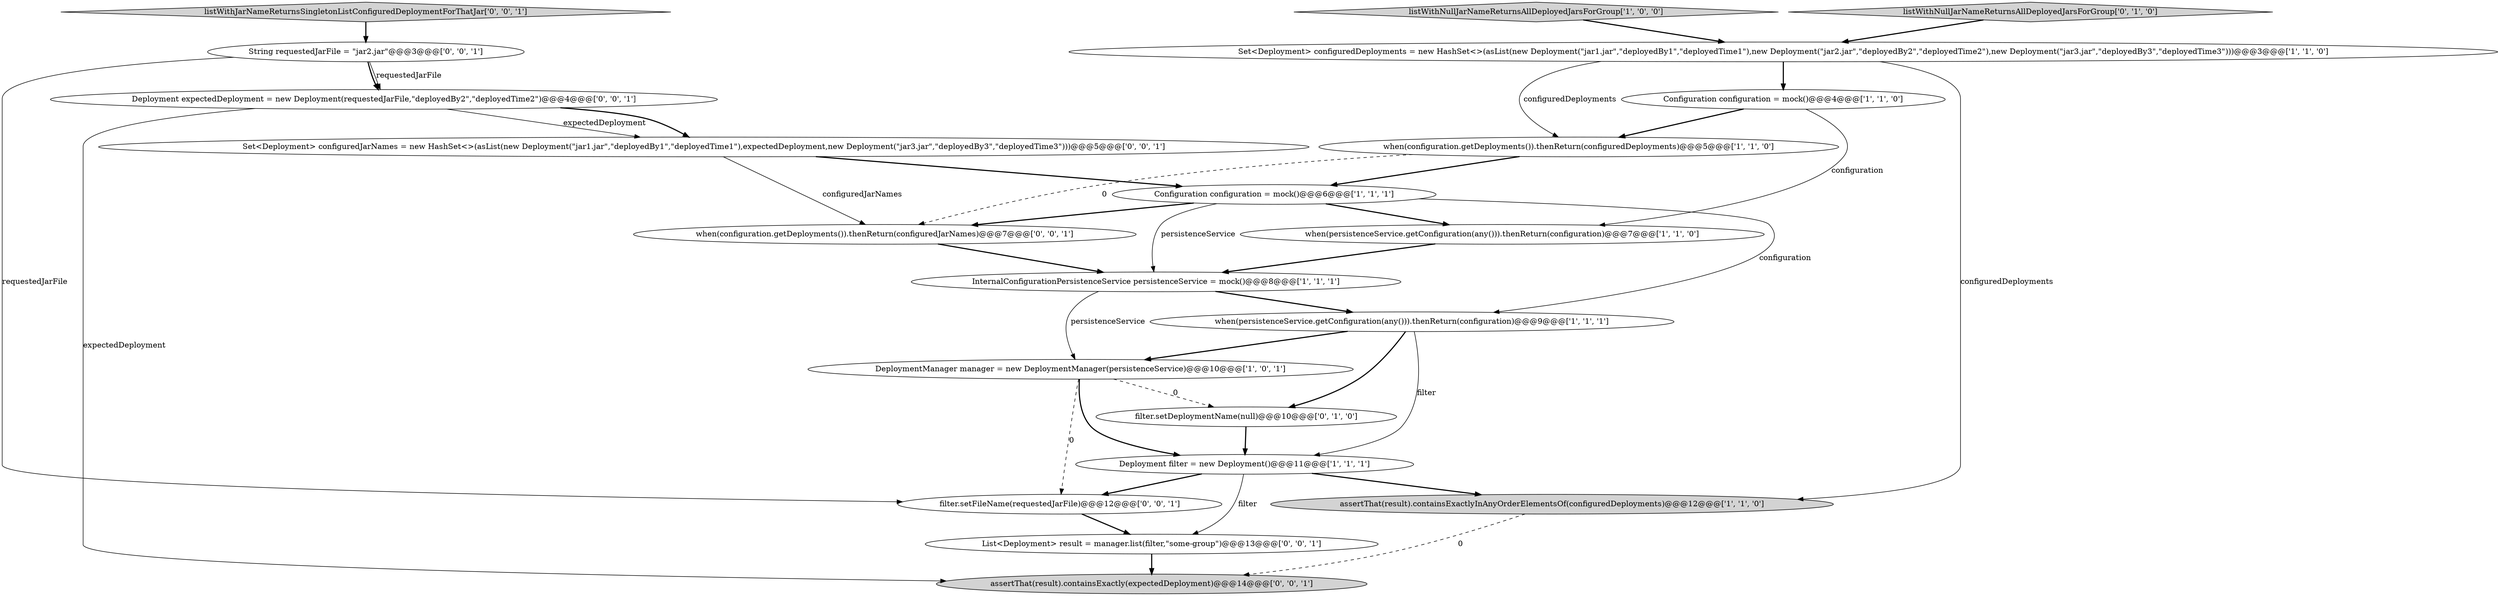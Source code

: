 digraph {
10 [style = filled, label = "when(persistenceService.getConfiguration(any())).thenReturn(configuration)@@@9@@@['1', '1', '1']", fillcolor = white, shape = ellipse image = "AAA0AAABBB1BBB"];
8 [style = filled, label = "Deployment filter = new Deployment()@@@11@@@['1', '1', '1']", fillcolor = white, shape = ellipse image = "AAA0AAABBB1BBB"];
9 [style = filled, label = "Set<Deployment> configuredDeployments = new HashSet<>(asList(new Deployment(\"jar1.jar\",\"deployedBy1\",\"deployedTime1\"),new Deployment(\"jar2.jar\",\"deployedBy2\",\"deployedTime2\"),new Deployment(\"jar3.jar\",\"deployedBy3\",\"deployedTime3\")))@@@3@@@['1', '1', '0']", fillcolor = white, shape = ellipse image = "AAA0AAABBB1BBB"];
5 [style = filled, label = "InternalConfigurationPersistenceService persistenceService = mock()@@@8@@@['1', '1', '1']", fillcolor = white, shape = ellipse image = "AAA0AAABBB1BBB"];
16 [style = filled, label = "List<Deployment> result = manager.list(filter,\"some-group\")@@@13@@@['0', '0', '1']", fillcolor = white, shape = ellipse image = "AAA0AAABBB3BBB"];
18 [style = filled, label = "String requestedJarFile = \"jar2.jar\"@@@3@@@['0', '0', '1']", fillcolor = white, shape = ellipse image = "AAA0AAABBB3BBB"];
15 [style = filled, label = "Deployment expectedDeployment = new Deployment(requestedJarFile,\"deployedBy2\",\"deployedTime2\")@@@4@@@['0', '0', '1']", fillcolor = white, shape = ellipse image = "AAA0AAABBB3BBB"];
0 [style = filled, label = "DeploymentManager manager = new DeploymentManager(persistenceService)@@@10@@@['1', '0', '1']", fillcolor = white, shape = ellipse image = "AAA0AAABBB1BBB"];
12 [style = filled, label = "filter.setDeploymentName(null)@@@10@@@['0', '1', '0']", fillcolor = white, shape = ellipse image = "AAA1AAABBB2BBB"];
17 [style = filled, label = "assertThat(result).containsExactly(expectedDeployment)@@@14@@@['0', '0', '1']", fillcolor = lightgray, shape = ellipse image = "AAA0AAABBB3BBB"];
14 [style = filled, label = "Set<Deployment> configuredJarNames = new HashSet<>(asList(new Deployment(\"jar1.jar\",\"deployedBy1\",\"deployedTime1\"),expectedDeployment,new Deployment(\"jar3.jar\",\"deployedBy3\",\"deployedTime3\")))@@@5@@@['0', '0', '1']", fillcolor = white, shape = ellipse image = "AAA0AAABBB3BBB"];
4 [style = filled, label = "Configuration configuration = mock()@@@6@@@['1', '1', '1']", fillcolor = white, shape = ellipse image = "AAA0AAABBB1BBB"];
20 [style = filled, label = "listWithJarNameReturnsSingletonListConfiguredDeploymentForThatJar['0', '0', '1']", fillcolor = lightgray, shape = diamond image = "AAA0AAABBB3BBB"];
7 [style = filled, label = "Configuration configuration = mock()@@@4@@@['1', '1', '0']", fillcolor = white, shape = ellipse image = "AAA0AAABBB1BBB"];
2 [style = filled, label = "listWithNullJarNameReturnsAllDeployedJarsForGroup['1', '0', '0']", fillcolor = lightgray, shape = diamond image = "AAA0AAABBB1BBB"];
1 [style = filled, label = "assertThat(result).containsExactlyInAnyOrderElementsOf(configuredDeployments)@@@12@@@['1', '1', '0']", fillcolor = lightgray, shape = ellipse image = "AAA0AAABBB1BBB"];
6 [style = filled, label = "when(persistenceService.getConfiguration(any())).thenReturn(configuration)@@@7@@@['1', '1', '0']", fillcolor = white, shape = ellipse image = "AAA0AAABBB1BBB"];
11 [style = filled, label = "listWithNullJarNameReturnsAllDeployedJarsForGroup['0', '1', '0']", fillcolor = lightgray, shape = diamond image = "AAA0AAABBB2BBB"];
3 [style = filled, label = "when(configuration.getDeployments()).thenReturn(configuredDeployments)@@@5@@@['1', '1', '0']", fillcolor = white, shape = ellipse image = "AAA0AAABBB1BBB"];
19 [style = filled, label = "filter.setFileName(requestedJarFile)@@@12@@@['0', '0', '1']", fillcolor = white, shape = ellipse image = "AAA0AAABBB3BBB"];
13 [style = filled, label = "when(configuration.getDeployments()).thenReturn(configuredJarNames)@@@7@@@['0', '0', '1']", fillcolor = white, shape = ellipse image = "AAA0AAABBB3BBB"];
0->12 [style = dashed, label="0"];
8->16 [style = solid, label="filter"];
4->6 [style = bold, label=""];
0->19 [style = dashed, label="0"];
4->10 [style = solid, label="configuration"];
9->1 [style = solid, label="configuredDeployments"];
18->15 [style = solid, label="requestedJarFile"];
4->5 [style = solid, label="persistenceService"];
9->3 [style = solid, label="configuredDeployments"];
15->14 [style = solid, label="expectedDeployment"];
20->18 [style = bold, label=""];
11->9 [style = bold, label=""];
0->8 [style = bold, label=""];
5->10 [style = bold, label=""];
5->0 [style = solid, label="persistenceService"];
3->13 [style = dashed, label="0"];
9->7 [style = bold, label=""];
10->12 [style = bold, label=""];
8->1 [style = bold, label=""];
19->16 [style = bold, label=""];
7->3 [style = bold, label=""];
2->9 [style = bold, label=""];
15->14 [style = bold, label=""];
18->19 [style = solid, label="requestedJarFile"];
10->8 [style = solid, label="filter"];
6->5 [style = bold, label=""];
4->13 [style = bold, label=""];
15->17 [style = solid, label="expectedDeployment"];
16->17 [style = bold, label=""];
14->4 [style = bold, label=""];
7->6 [style = solid, label="configuration"];
1->17 [style = dashed, label="0"];
12->8 [style = bold, label=""];
3->4 [style = bold, label=""];
13->5 [style = bold, label=""];
10->0 [style = bold, label=""];
8->19 [style = bold, label=""];
14->13 [style = solid, label="configuredJarNames"];
18->15 [style = bold, label=""];
}
